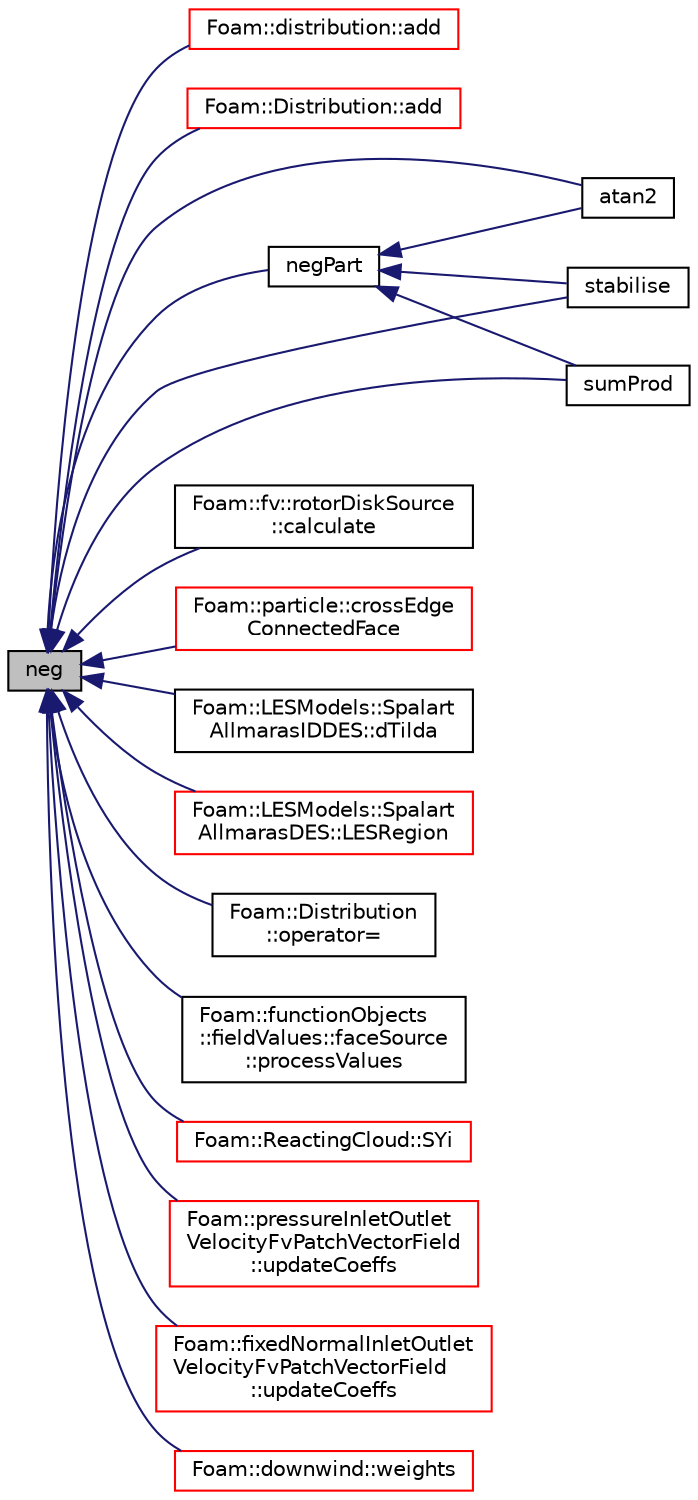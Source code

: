 digraph "neg"
{
  bgcolor="transparent";
  edge [fontname="Helvetica",fontsize="10",labelfontname="Helvetica",labelfontsize="10"];
  node [fontname="Helvetica",fontsize="10",shape=record];
  rankdir="LR";
  Node1 [label="neg",height=0.2,width=0.4,color="black", fillcolor="grey75", style="filled", fontcolor="black"];
  Node1 -> Node2 [dir="back",color="midnightblue",fontsize="10",style="solid",fontname="Helvetica"];
  Node2 [label="Foam::distribution::add",height=0.2,width=0.4,color="red",URL="$a00568.html#ace52beebdfc96a3f2910c4dfe3c8a85d",tooltip="Add a value to the appropriate bin of the distribution. "];
  Node1 -> Node3 [dir="back",color="midnightblue",fontsize="10",style="solid",fontname="Helvetica"];
  Node3 [label="Foam::Distribution::add",height=0.2,width=0.4,color="red",URL="$a00567.html#a33a0483e214f12ed274213001fba447e",tooltip="Add a value to the distribution, optionally specifying a weight. "];
  Node1 -> Node4 [dir="back",color="midnightblue",fontsize="10",style="solid",fontname="Helvetica"];
  Node4 [label="atan2",height=0.2,width=0.4,color="black",URL="$a10936.html#ac4f658d3f23292db85ec6b618e5976e0"];
  Node1 -> Node5 [dir="back",color="midnightblue",fontsize="10",style="solid",fontname="Helvetica"];
  Node5 [label="Foam::fv::rotorDiskSource\l::calculate",height=0.2,width=0.4,color="black",URL="$a02289.html#af1f80de2cfdda8beed20eae7693f3c4e",tooltip="Calculate forces. "];
  Node1 -> Node6 [dir="back",color="midnightblue",fontsize="10",style="solid",fontname="Helvetica"];
  Node6 [label="Foam::particle::crossEdge\lConnectedFace",height=0.2,width=0.4,color="red",URL="$a01819.html#a517d4792367a60299f85b4eeecf25d65",tooltip="Cross the from the given face across the given edge of the. "];
  Node1 -> Node7 [dir="back",color="midnightblue",fontsize="10",style="solid",fontname="Helvetica"];
  Node7 [label="Foam::LESModels::Spalart\lAllmarasIDDES::dTilda",height=0.2,width=0.4,color="black",URL="$a02472.html#a0a0318467445643262465eb371c9975d",tooltip="Length scale. "];
  Node1 -> Node8 [dir="back",color="midnightblue",fontsize="10",style="solid",fontname="Helvetica"];
  Node8 [label="Foam::LESModels::Spalart\lAllmarasDES::LESRegion",height=0.2,width=0.4,color="red",URL="$a02471.html#ad8130c1757d35e6f0d902f6ac05a0f76",tooltip="Return the LES field indicator. "];
  Node1 -> Node9 [dir="back",color="midnightblue",fontsize="10",style="solid",fontname="Helvetica"];
  Node9 [label="negPart",height=0.2,width=0.4,color="black",URL="$a10936.html#a7eb48153d967d618826a27dd19d4a0de"];
  Node9 -> Node4 [dir="back",color="midnightblue",fontsize="10",style="solid",fontname="Helvetica"];
  Node9 -> Node10 [dir="back",color="midnightblue",fontsize="10",style="solid",fontname="Helvetica"];
  Node10 [label="stabilise",height=0.2,width=0.4,color="black",URL="$a10936.html#a5256ed0d7ec24b1876ba90c6ff1f8727"];
  Node9 -> Node11 [dir="back",color="midnightblue",fontsize="10",style="solid",fontname="Helvetica"];
  Node11 [label="sumProd",height=0.2,width=0.4,color="black",URL="$a10936.html#a5b480f6156c25bef4de87d86094e87ea"];
  Node1 -> Node12 [dir="back",color="midnightblue",fontsize="10",style="solid",fontname="Helvetica"];
  Node12 [label="Foam::Distribution\l::operator=",height=0.2,width=0.4,color="black",URL="$a00567.html#af4c95da6a1f84053cea75e28025f3fc0"];
  Node1 -> Node13 [dir="back",color="midnightblue",fontsize="10",style="solid",fontname="Helvetica"];
  Node13 [label="Foam::functionObjects\l::fieldValues::faceSource\l::processValues",height=0.2,width=0.4,color="black",URL="$a00747.html#ac9203474f1457a20e1fa44e44cbf0dfb"];
  Node1 -> Node10 [dir="back",color="midnightblue",fontsize="10",style="solid",fontname="Helvetica"];
  Node1 -> Node11 [dir="back",color="midnightblue",fontsize="10",style="solid",fontname="Helvetica"];
  Node1 -> Node14 [dir="back",color="midnightblue",fontsize="10",style="solid",fontname="Helvetica"];
  Node14 [label="Foam::ReactingCloud::SYi",height=0.2,width=0.4,color="red",URL="$a02137.html#a37c32a19a71662c1a3e7777e54a1db28",tooltip="Return mass source term for specie i - specie eqn. "];
  Node1 -> Node15 [dir="back",color="midnightblue",fontsize="10",style="solid",fontname="Helvetica"];
  Node15 [label="Foam::pressureInletOutlet\lVelocityFvPatchVectorField\l::updateCoeffs",height=0.2,width=0.4,color="red",URL="$a02009.html#a7e24eafac629d3733181cd942d4c902f",tooltip="Update the coefficients associated with the patch field. "];
  Node1 -> Node16 [dir="back",color="midnightblue",fontsize="10",style="solid",fontname="Helvetica"];
  Node16 [label="Foam::fixedNormalInletOutlet\lVelocityFvPatchVectorField\l::updateCoeffs",height=0.2,width=0.4,color="red",URL="$a00840.html#a7e24eafac629d3733181cd942d4c902f",tooltip="Update the coefficients associated with the patch field. "];
  Node1 -> Node17 [dir="back",color="midnightblue",fontsize="10",style="solid",fontname="Helvetica"];
  Node17 [label="Foam::downwind::weights",height=0.2,width=0.4,color="red",URL="$a00585.html#a2423630dcb5b92925c32e7f3180c20ce",tooltip="Return the interpolation weighting factors. "];
}

